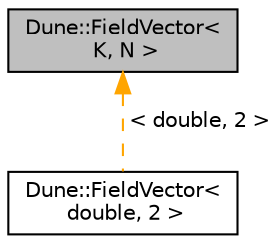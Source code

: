 digraph "Dune::FieldVector&lt; K, N &gt;"
{
 // LATEX_PDF_SIZE
  edge [fontname="Helvetica",fontsize="10",labelfontname="Helvetica",labelfontsize="10"];
  node [fontname="Helvetica",fontsize="10",shape=record];
  Node1 [label="Dune::FieldVector\<\l K, N \>",height=0.2,width=0.4,color="black", fillcolor="grey75", style="filled", fontcolor="black",tooltip=" "];
  Node1 -> Node2 [dir="back",color="orange",fontsize="10",style="dashed",label=" \< double, 2 \>" ,fontname="Helvetica"];
  Node2 [label="Dune::FieldVector\<\l double, 2 \>",height=0.2,width=0.4,color="black", fillcolor="white", style="filled",URL="$a01910.html",tooltip=" "];
}

